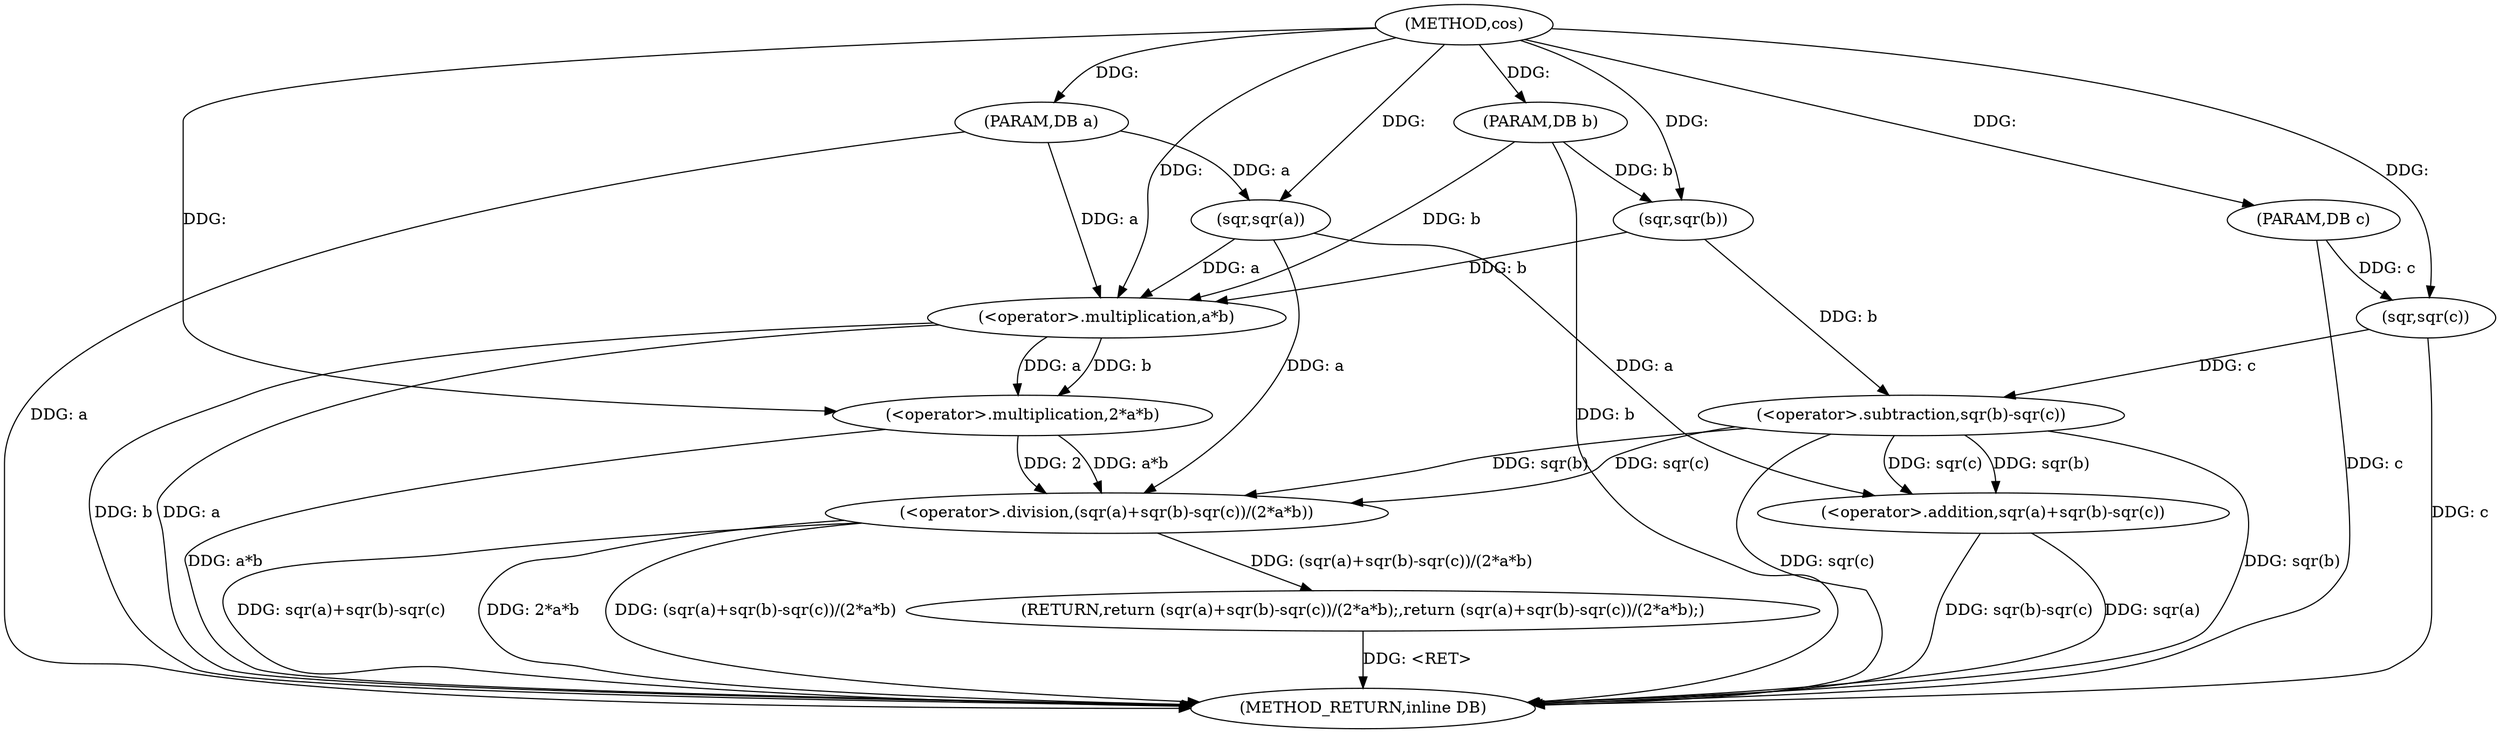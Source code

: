 digraph "cos" {  
"1001563" [label = "(METHOD,cos)" ]
"1001583" [label = "(METHOD_RETURN,inline DB)" ]
"1001564" [label = "(PARAM,DB a)" ]
"1001565" [label = "(PARAM,DB b)" ]
"1001566" [label = "(PARAM,DB c)" ]
"1001568" [label = "(RETURN,return (sqr(a)+sqr(b)-sqr(c))/(2*a*b);,return (sqr(a)+sqr(b)-sqr(c))/(2*a*b);)" ]
"1001569" [label = "(<operator>.division,(sqr(a)+sqr(b)-sqr(c))/(2*a*b))" ]
"1001570" [label = "(<operator>.addition,sqr(a)+sqr(b)-sqr(c))" ]
"1001578" [label = "(<operator>.multiplication,2*a*b)" ]
"1001571" [label = "(sqr,sqr(a))" ]
"1001573" [label = "(<operator>.subtraction,sqr(b)-sqr(c))" ]
"1001580" [label = "(<operator>.multiplication,a*b)" ]
"1001574" [label = "(sqr,sqr(b))" ]
"1001576" [label = "(sqr,sqr(c))" ]
  "1001568" -> "1001583"  [ label = "DDG: <RET>"] 
  "1001564" -> "1001583"  [ label = "DDG: a"] 
  "1001565" -> "1001583"  [ label = "DDG: b"] 
  "1001566" -> "1001583"  [ label = "DDG: c"] 
  "1001570" -> "1001583"  [ label = "DDG: sqr(a)"] 
  "1001573" -> "1001583"  [ label = "DDG: sqr(b)"] 
  "1001576" -> "1001583"  [ label = "DDG: c"] 
  "1001573" -> "1001583"  [ label = "DDG: sqr(c)"] 
  "1001570" -> "1001583"  [ label = "DDG: sqr(b)-sqr(c)"] 
  "1001569" -> "1001583"  [ label = "DDG: sqr(a)+sqr(b)-sqr(c)"] 
  "1001580" -> "1001583"  [ label = "DDG: a"] 
  "1001580" -> "1001583"  [ label = "DDG: b"] 
  "1001578" -> "1001583"  [ label = "DDG: a*b"] 
  "1001569" -> "1001583"  [ label = "DDG: 2*a*b"] 
  "1001569" -> "1001583"  [ label = "DDG: (sqr(a)+sqr(b)-sqr(c))/(2*a*b)"] 
  "1001563" -> "1001564"  [ label = "DDG: "] 
  "1001563" -> "1001565"  [ label = "DDG: "] 
  "1001563" -> "1001566"  [ label = "DDG: "] 
  "1001569" -> "1001568"  [ label = "DDG: (sqr(a)+sqr(b)-sqr(c))/(2*a*b)"] 
  "1001573" -> "1001569"  [ label = "DDG: sqr(b)"] 
  "1001573" -> "1001569"  [ label = "DDG: sqr(c)"] 
  "1001571" -> "1001569"  [ label = "DDG: a"] 
  "1001578" -> "1001569"  [ label = "DDG: 2"] 
  "1001578" -> "1001569"  [ label = "DDG: a*b"] 
  "1001571" -> "1001570"  [ label = "DDG: a"] 
  "1001573" -> "1001570"  [ label = "DDG: sqr(b)"] 
  "1001573" -> "1001570"  [ label = "DDG: sqr(c)"] 
  "1001563" -> "1001578"  [ label = "DDG: "] 
  "1001580" -> "1001578"  [ label = "DDG: a"] 
  "1001580" -> "1001578"  [ label = "DDG: b"] 
  "1001564" -> "1001571"  [ label = "DDG: a"] 
  "1001563" -> "1001571"  [ label = "DDG: "] 
  "1001574" -> "1001573"  [ label = "DDG: b"] 
  "1001576" -> "1001573"  [ label = "DDG: c"] 
  "1001571" -> "1001580"  [ label = "DDG: a"] 
  "1001564" -> "1001580"  [ label = "DDG: a"] 
  "1001563" -> "1001580"  [ label = "DDG: "] 
  "1001574" -> "1001580"  [ label = "DDG: b"] 
  "1001565" -> "1001580"  [ label = "DDG: b"] 
  "1001565" -> "1001574"  [ label = "DDG: b"] 
  "1001563" -> "1001574"  [ label = "DDG: "] 
  "1001566" -> "1001576"  [ label = "DDG: c"] 
  "1001563" -> "1001576"  [ label = "DDG: "] 
}

